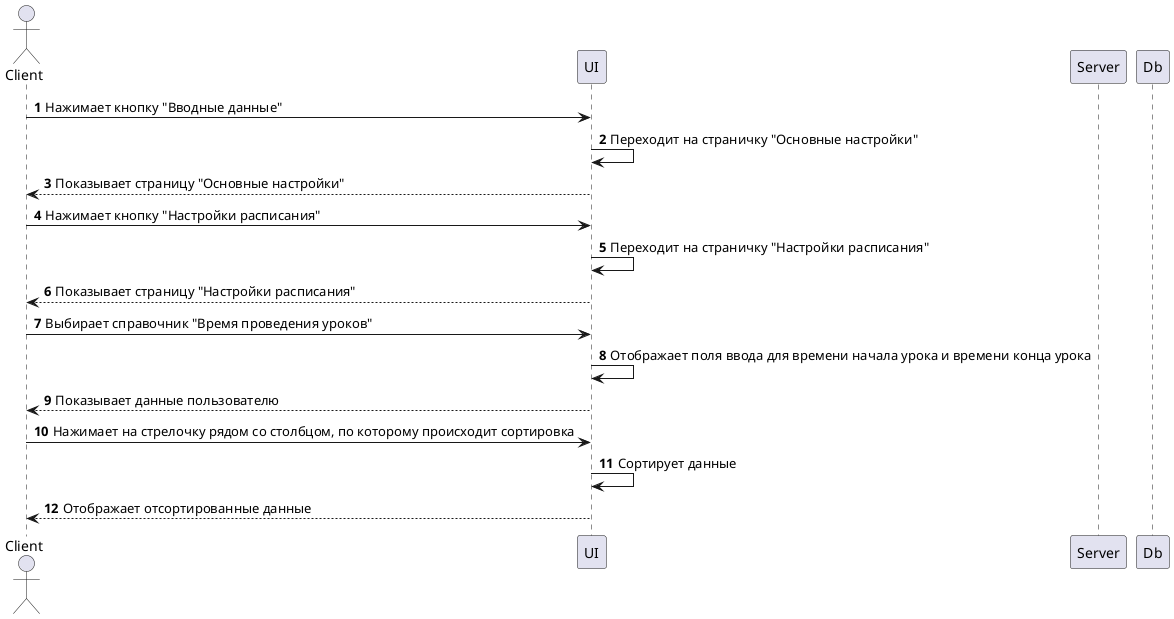 @startuml Сортировка    
    autonumber

    actor Client
    
    participant UI
    participant Server
    participant Db

    Client -> UI: Нажимает кнопку "Вводные данные"
    UI -> UI: Переходит на страничку "Основные настройки"
    Client <-- UI: Показывает страницу "Основные настройки"

    Client -> UI: Нажимает кнопку "Настройки расписания"
    UI -> UI: Переходит на страничку "Настройки расписания"
    Client <-- UI: Показывает страницу "Настройки расписания"
    Client -> UI: Выбирает справочник "Время проведения уроков"
    UI -> UI: Отображает поля ввода для времени начала урока и времени конца урока
    Client <-- UI: Показывает данные пользователю

    Client -> UI: Нажимает на стрелочку рядом со столбцом, по которому происходит сортировка
    UI -> UI: Сортирует данные
    Client <-- UI: Отображает отсортированные данные

@enduml
